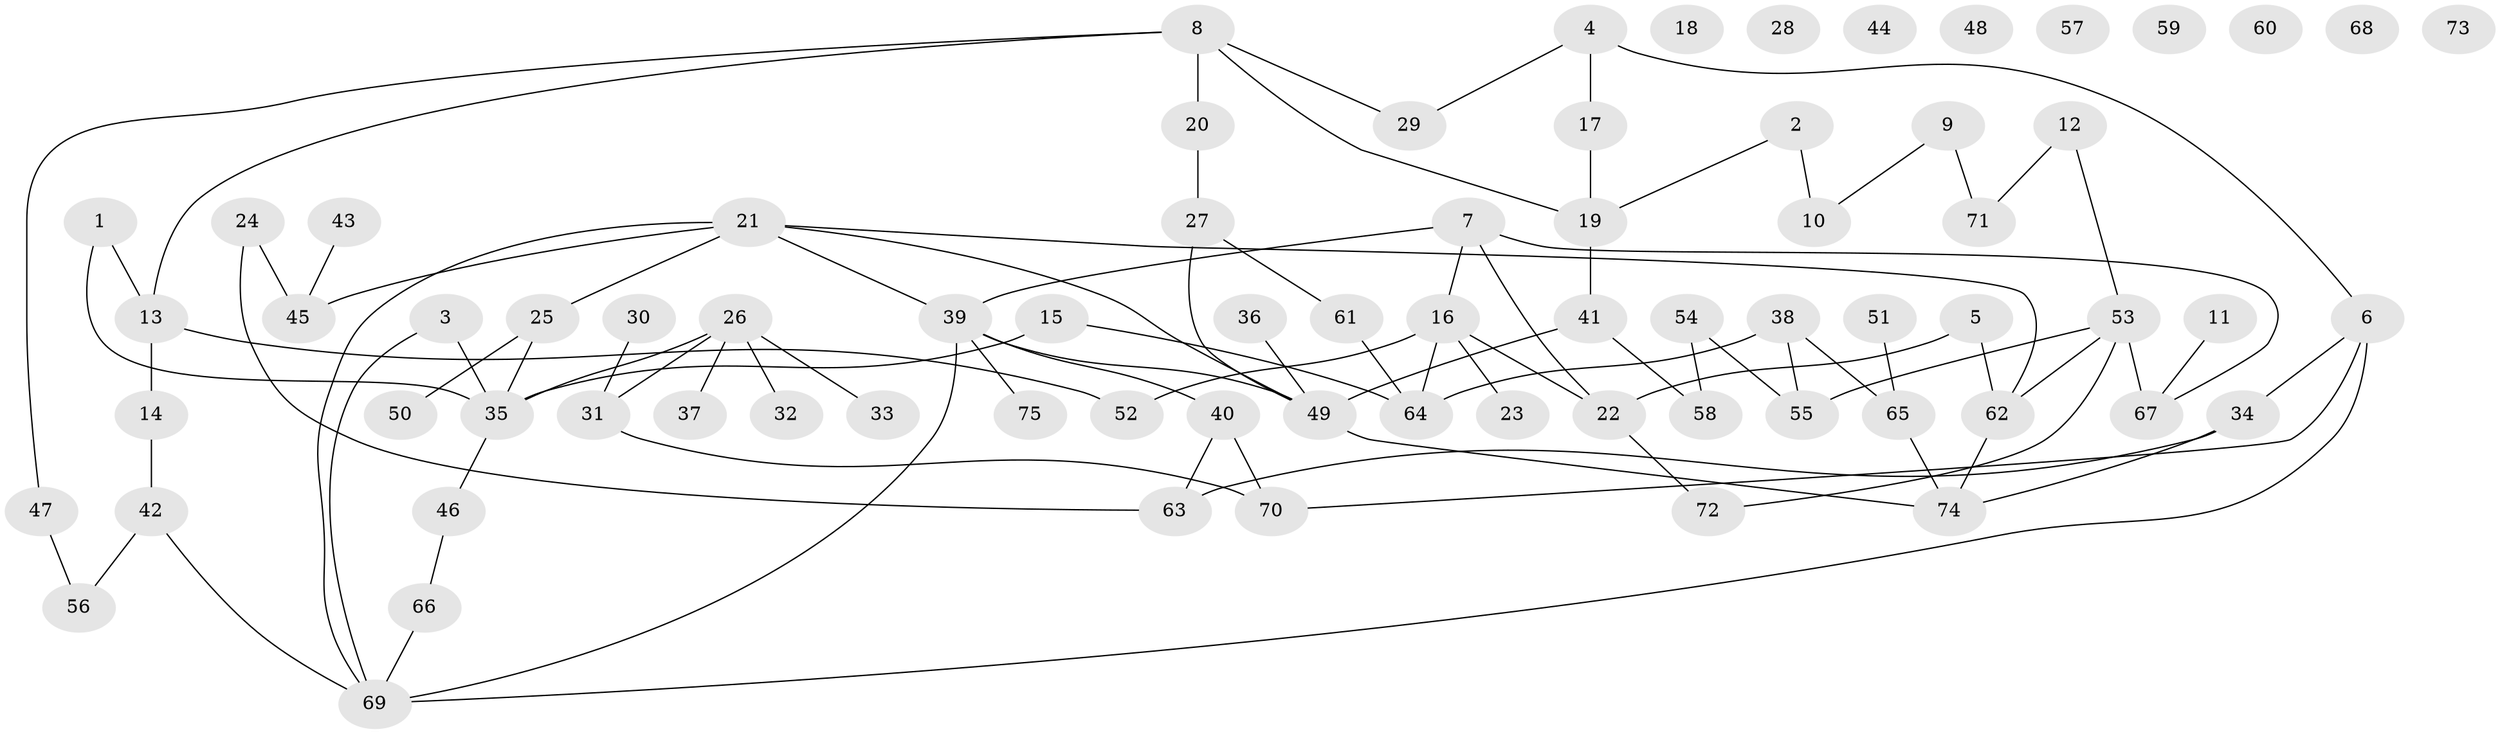 // Generated by graph-tools (version 1.1) at 2025/33/03/09/25 02:33:25]
// undirected, 75 vertices, 92 edges
graph export_dot {
graph [start="1"]
  node [color=gray90,style=filled];
  1;
  2;
  3;
  4;
  5;
  6;
  7;
  8;
  9;
  10;
  11;
  12;
  13;
  14;
  15;
  16;
  17;
  18;
  19;
  20;
  21;
  22;
  23;
  24;
  25;
  26;
  27;
  28;
  29;
  30;
  31;
  32;
  33;
  34;
  35;
  36;
  37;
  38;
  39;
  40;
  41;
  42;
  43;
  44;
  45;
  46;
  47;
  48;
  49;
  50;
  51;
  52;
  53;
  54;
  55;
  56;
  57;
  58;
  59;
  60;
  61;
  62;
  63;
  64;
  65;
  66;
  67;
  68;
  69;
  70;
  71;
  72;
  73;
  74;
  75;
  1 -- 13;
  1 -- 35;
  2 -- 10;
  2 -- 19;
  3 -- 35;
  3 -- 69;
  4 -- 6;
  4 -- 17;
  4 -- 29;
  5 -- 22;
  5 -- 62;
  6 -- 34;
  6 -- 69;
  6 -- 70;
  7 -- 16;
  7 -- 22;
  7 -- 39;
  7 -- 67;
  8 -- 13;
  8 -- 19;
  8 -- 20;
  8 -- 29;
  8 -- 47;
  9 -- 10;
  9 -- 71;
  11 -- 67;
  12 -- 53;
  12 -- 71;
  13 -- 14;
  13 -- 52;
  14 -- 42;
  15 -- 35;
  15 -- 64;
  16 -- 22;
  16 -- 23;
  16 -- 52;
  16 -- 64;
  17 -- 19;
  19 -- 41;
  20 -- 27;
  21 -- 25;
  21 -- 39;
  21 -- 45;
  21 -- 49;
  21 -- 62;
  21 -- 69;
  22 -- 72;
  24 -- 45;
  24 -- 63;
  25 -- 35;
  25 -- 50;
  26 -- 31;
  26 -- 32;
  26 -- 33;
  26 -- 35;
  26 -- 37;
  27 -- 49;
  27 -- 61;
  30 -- 31;
  31 -- 70;
  34 -- 63;
  34 -- 74;
  35 -- 46;
  36 -- 49;
  38 -- 55;
  38 -- 64;
  38 -- 65;
  39 -- 40;
  39 -- 49;
  39 -- 69;
  39 -- 75;
  40 -- 63;
  40 -- 70;
  41 -- 49;
  41 -- 58;
  42 -- 56;
  42 -- 69;
  43 -- 45;
  46 -- 66;
  47 -- 56;
  49 -- 74;
  51 -- 65;
  53 -- 55;
  53 -- 62;
  53 -- 67;
  53 -- 72;
  54 -- 55;
  54 -- 58;
  61 -- 64;
  62 -- 74;
  65 -- 74;
  66 -- 69;
}
